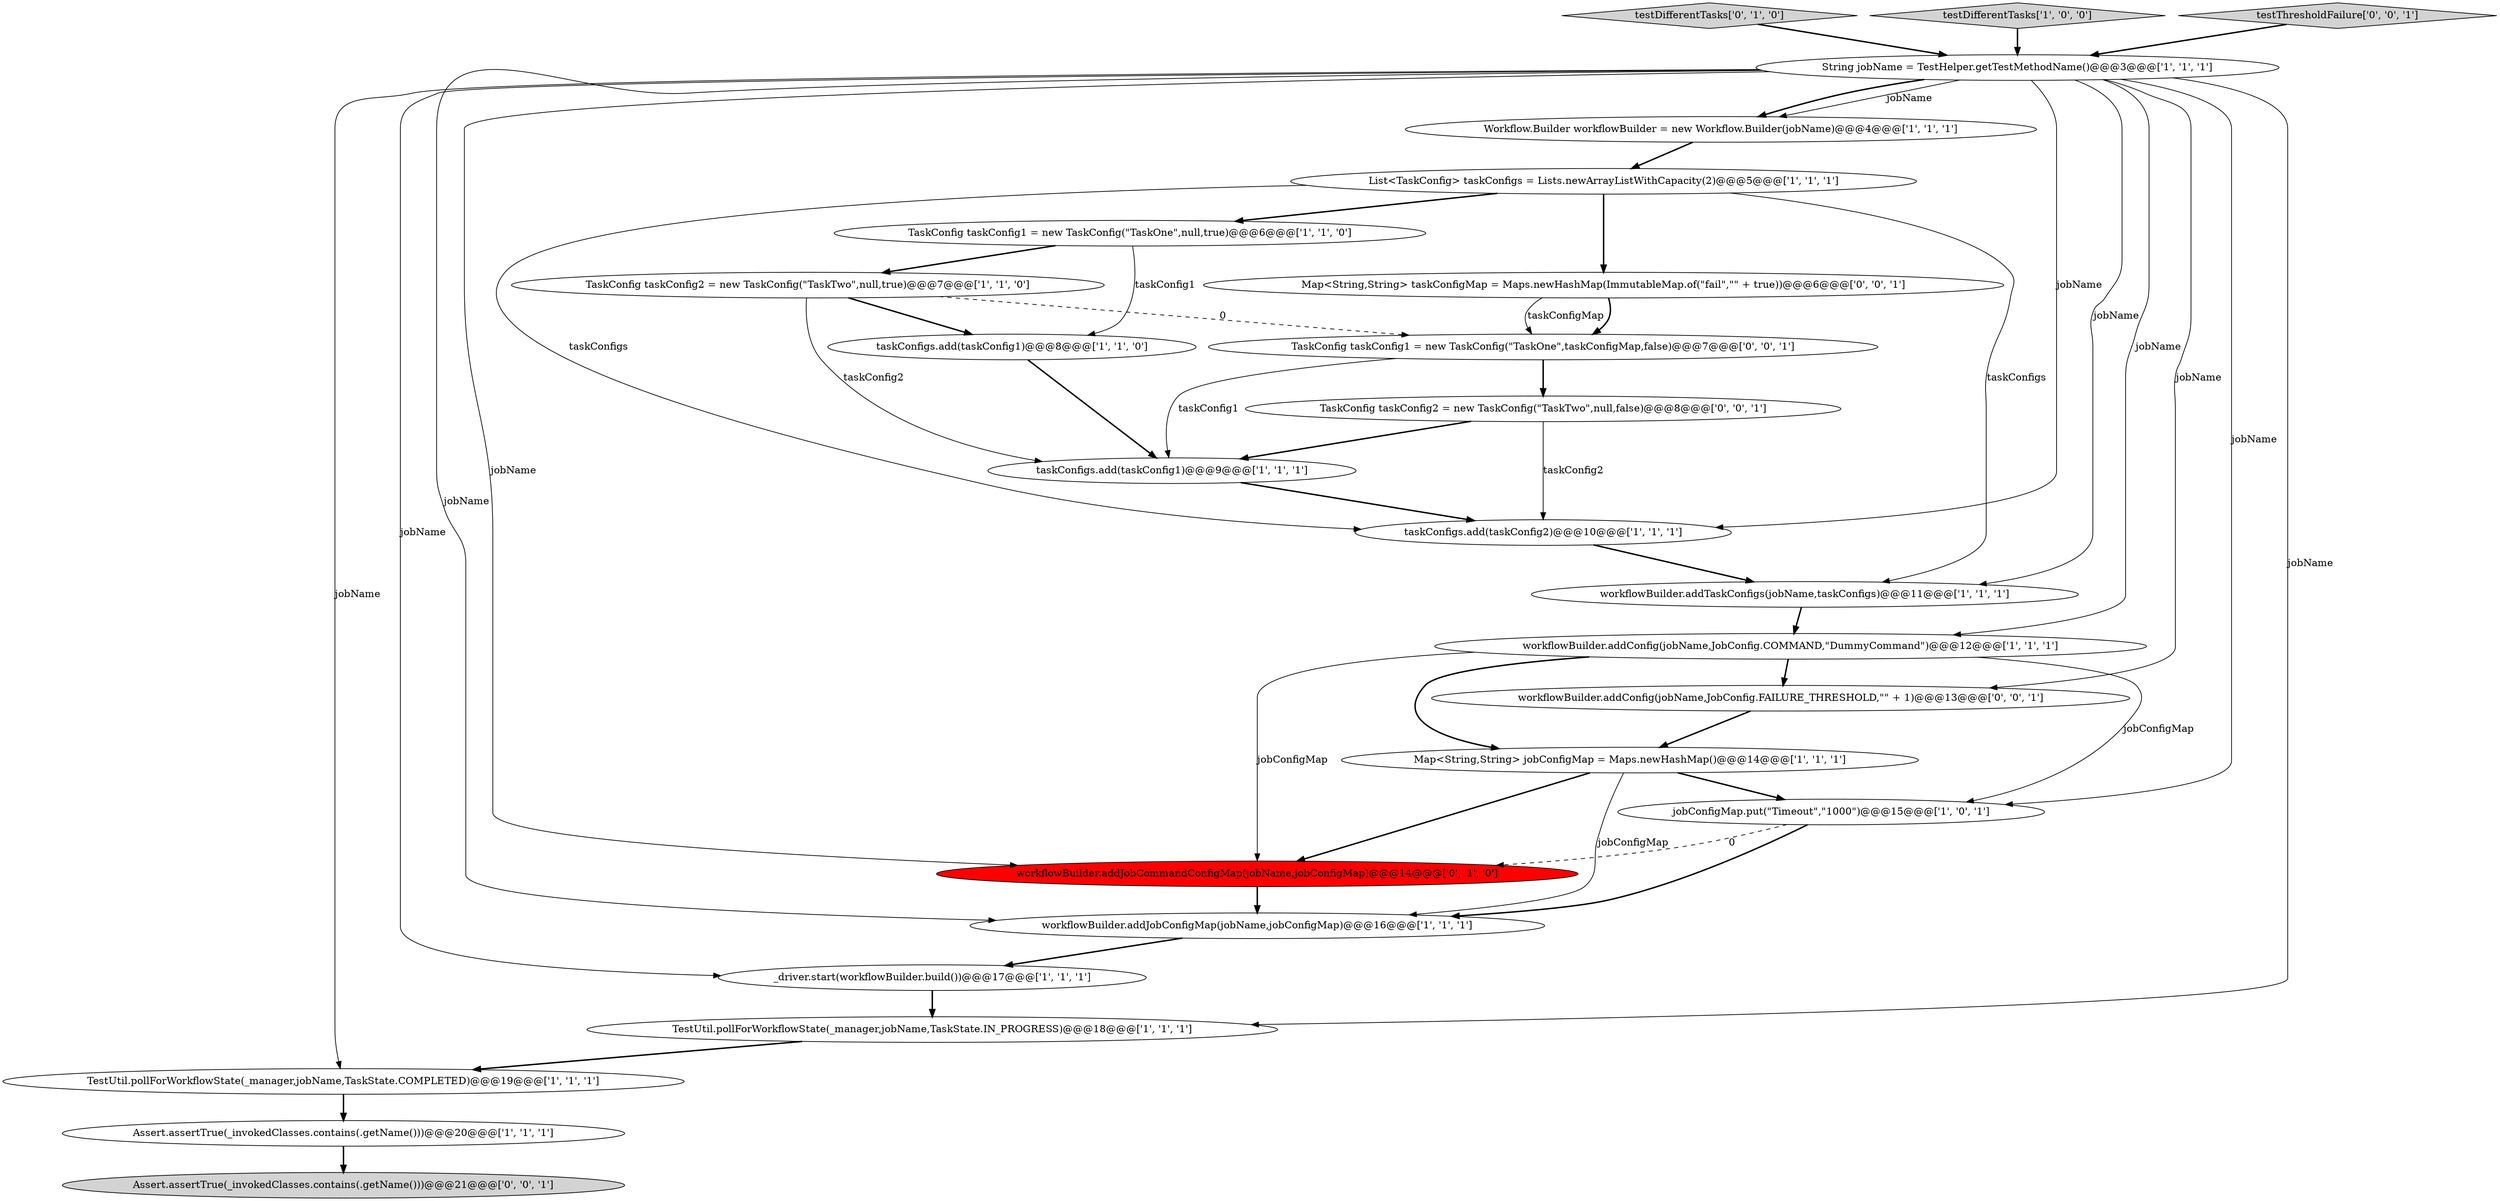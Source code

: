 digraph {
20 [style = filled, label = "TaskConfig taskConfig1 = new TaskConfig(\"TaskOne\",taskConfigMap,false)@@@7@@@['0', '0', '1']", fillcolor = white, shape = ellipse image = "AAA0AAABBB3BBB"];
0 [style = filled, label = "Workflow.Builder workflowBuilder = new Workflow.Builder(jobName)@@@4@@@['1', '1', '1']", fillcolor = white, shape = ellipse image = "AAA0AAABBB1BBB"];
10 [style = filled, label = "TestUtil.pollForWorkflowState(_manager,jobName,TaskState.COMPLETED)@@@19@@@['1', '1', '1']", fillcolor = white, shape = ellipse image = "AAA0AAABBB1BBB"];
18 [style = filled, label = "workflowBuilder.addJobCommandConfigMap(jobName,jobConfigMap)@@@14@@@['0', '1', '0']", fillcolor = red, shape = ellipse image = "AAA1AAABBB2BBB"];
14 [style = filled, label = "taskConfigs.add(taskConfig2)@@@10@@@['1', '1', '1']", fillcolor = white, shape = ellipse image = "AAA0AAABBB1BBB"];
6 [style = filled, label = "jobConfigMap.put(\"Timeout\",\"1000\")@@@15@@@['1', '0', '1']", fillcolor = white, shape = ellipse image = "AAA0AAABBB1BBB"];
3 [style = filled, label = "TaskConfig taskConfig2 = new TaskConfig(\"TaskTwo\",null,true)@@@7@@@['1', '1', '0']", fillcolor = white, shape = ellipse image = "AAA0AAABBB1BBB"];
8 [style = filled, label = "workflowBuilder.addJobConfigMap(jobName,jobConfigMap)@@@16@@@['1', '1', '1']", fillcolor = white, shape = ellipse image = "AAA0AAABBB1BBB"];
19 [style = filled, label = "testDifferentTasks['0', '1', '0']", fillcolor = lightgray, shape = diamond image = "AAA0AAABBB2BBB"];
15 [style = filled, label = "TaskConfig taskConfig1 = new TaskConfig(\"TaskOne\",null,true)@@@6@@@['1', '1', '0']", fillcolor = white, shape = ellipse image = "AAA0AAABBB1BBB"];
1 [style = filled, label = "taskConfigs.add(taskConfig1)@@@9@@@['1', '1', '1']", fillcolor = white, shape = ellipse image = "AAA0AAABBB1BBB"];
11 [style = filled, label = "TestUtil.pollForWorkflowState(_manager,jobName,TaskState.IN_PROGRESS)@@@18@@@['1', '1', '1']", fillcolor = white, shape = ellipse image = "AAA0AAABBB1BBB"];
22 [style = filled, label = "workflowBuilder.addConfig(jobName,JobConfig.FAILURE_THRESHOLD,\"\" + 1)@@@13@@@['0', '0', '1']", fillcolor = white, shape = ellipse image = "AAA0AAABBB3BBB"];
7 [style = filled, label = "Assert.assertTrue(_invokedClasses.contains(.getName()))@@@20@@@['1', '1', '1']", fillcolor = white, shape = ellipse image = "AAA0AAABBB1BBB"];
4 [style = filled, label = "taskConfigs.add(taskConfig1)@@@8@@@['1', '1', '0']", fillcolor = white, shape = ellipse image = "AAA0AAABBB1BBB"];
2 [style = filled, label = "testDifferentTasks['1', '0', '0']", fillcolor = lightgray, shape = diamond image = "AAA0AAABBB1BBB"];
5 [style = filled, label = "workflowBuilder.addConfig(jobName,JobConfig.COMMAND,\"DummyCommand\")@@@12@@@['1', '1', '1']", fillcolor = white, shape = ellipse image = "AAA0AAABBB1BBB"];
9 [style = filled, label = "_driver.start(workflowBuilder.build())@@@17@@@['1', '1', '1']", fillcolor = white, shape = ellipse image = "AAA0AAABBB1BBB"];
13 [style = filled, label = "List<TaskConfig> taskConfigs = Lists.newArrayListWithCapacity(2)@@@5@@@['1', '1', '1']", fillcolor = white, shape = ellipse image = "AAA0AAABBB1BBB"];
23 [style = filled, label = "TaskConfig taskConfig2 = new TaskConfig(\"TaskTwo\",null,false)@@@8@@@['0', '0', '1']", fillcolor = white, shape = ellipse image = "AAA0AAABBB3BBB"];
16 [style = filled, label = "workflowBuilder.addTaskConfigs(jobName,taskConfigs)@@@11@@@['1', '1', '1']", fillcolor = white, shape = ellipse image = "AAA0AAABBB1BBB"];
24 [style = filled, label = "testThresholdFailure['0', '0', '1']", fillcolor = lightgray, shape = diamond image = "AAA0AAABBB3BBB"];
25 [style = filled, label = "Assert.assertTrue(_invokedClasses.contains(.getName()))@@@21@@@['0', '0', '1']", fillcolor = lightgray, shape = ellipse image = "AAA0AAABBB3BBB"];
21 [style = filled, label = "Map<String,String> taskConfigMap = Maps.newHashMap(ImmutableMap.of(\"fail\",\"\" + true))@@@6@@@['0', '0', '1']", fillcolor = white, shape = ellipse image = "AAA0AAABBB3BBB"];
17 [style = filled, label = "Map<String,String> jobConfigMap = Maps.newHashMap()@@@14@@@['1', '1', '1']", fillcolor = white, shape = ellipse image = "AAA0AAABBB1BBB"];
12 [style = filled, label = "String jobName = TestHelper.getTestMethodName()@@@3@@@['1', '1', '1']", fillcolor = white, shape = ellipse image = "AAA0AAABBB1BBB"];
14->16 [style = bold, label=""];
12->8 [style = solid, label="jobName"];
24->12 [style = bold, label=""];
13->14 [style = solid, label="taskConfigs"];
9->11 [style = bold, label=""];
0->13 [style = bold, label=""];
5->6 [style = solid, label="jobConfigMap"];
3->1 [style = solid, label="taskConfig2"];
17->6 [style = bold, label=""];
19->12 [style = bold, label=""];
20->1 [style = solid, label="taskConfig1"];
12->18 [style = solid, label="jobName"];
23->14 [style = solid, label="taskConfig2"];
12->6 [style = solid, label="jobName"];
12->14 [style = solid, label="jobName"];
15->4 [style = solid, label="taskConfig1"];
13->16 [style = solid, label="taskConfigs"];
15->3 [style = bold, label=""];
5->17 [style = bold, label=""];
12->0 [style = bold, label=""];
3->4 [style = bold, label=""];
10->7 [style = bold, label=""];
2->12 [style = bold, label=""];
12->10 [style = solid, label="jobName"];
6->18 [style = dashed, label="0"];
12->9 [style = solid, label="jobName"];
21->20 [style = bold, label=""];
20->23 [style = bold, label=""];
12->0 [style = solid, label="jobName"];
11->10 [style = bold, label=""];
12->16 [style = solid, label="jobName"];
3->20 [style = dashed, label="0"];
6->8 [style = bold, label=""];
8->9 [style = bold, label=""];
16->5 [style = bold, label=""];
12->11 [style = solid, label="jobName"];
23->1 [style = bold, label=""];
22->17 [style = bold, label=""];
1->14 [style = bold, label=""];
4->1 [style = bold, label=""];
18->8 [style = bold, label=""];
13->15 [style = bold, label=""];
12->5 [style = solid, label="jobName"];
7->25 [style = bold, label=""];
12->22 [style = solid, label="jobName"];
13->21 [style = bold, label=""];
5->22 [style = bold, label=""];
5->18 [style = solid, label="jobConfigMap"];
17->18 [style = bold, label=""];
17->8 [style = solid, label="jobConfigMap"];
21->20 [style = solid, label="taskConfigMap"];
}
